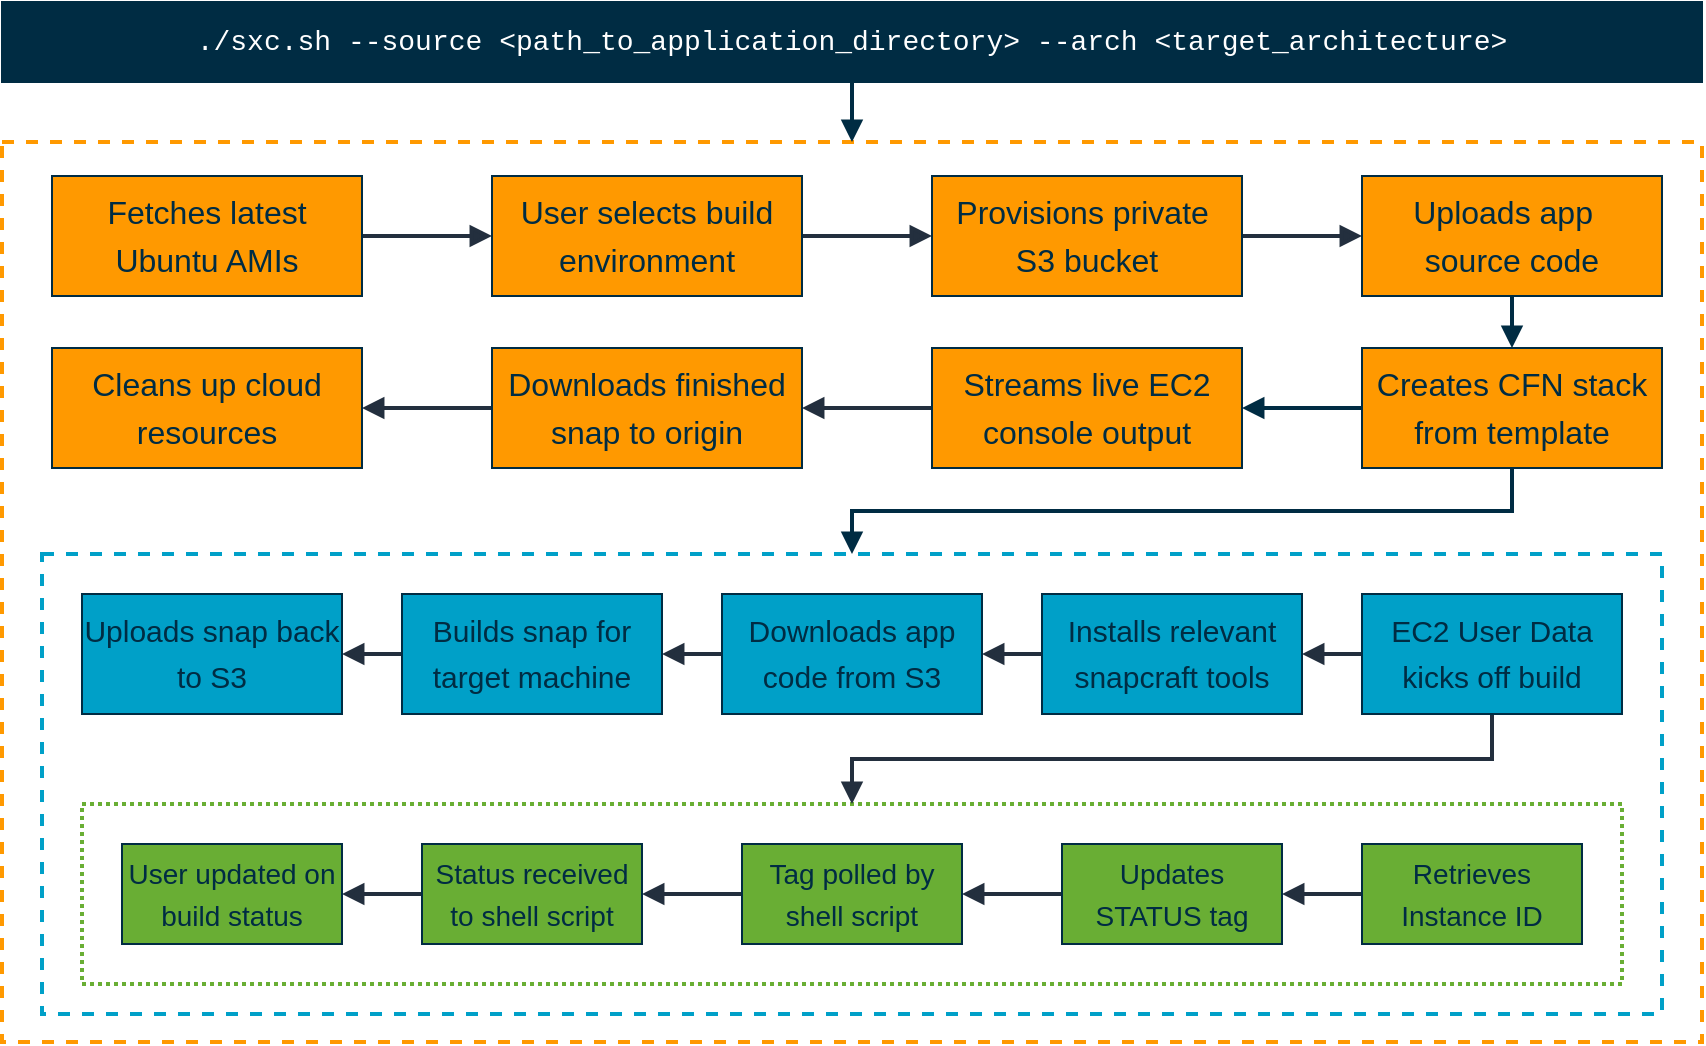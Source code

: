 <mxfile version="12.4.8" type="device"><diagram id="hZFv4ffKLorTrqGwkvIZ" name="Page-1"><mxGraphModel dx="1758" dy="489" grid="1" gridSize="10" guides="1" tooltips="1" connect="1" arrows="1" fold="1" page="1" pageScale="1" pageWidth="850" pageHeight="1100" math="0" shadow="0"><root><mxCell id="0"/><mxCell id="1" parent="0"/><mxCell id="pLLIMzZULGcddtNxqepj-55" value="" style="rounded=0;whiteSpace=wrap;html=1;strokeColor=#ff9900;fillColor=none;fontFamily=Helvetica;fontSize=16;fontColor=#002c43;dashed=1;strokeWidth=2;" parent="1" vertex="1"><mxGeometry y="180" width="850" height="450" as="geometry"/></mxCell><mxCell id="pLLIMzZULGcddtNxqepj-37" value="" style="rounded=0;whiteSpace=wrap;html=1;strokeColor=#00a0c8;fillColor=none;fontFamily=Helvetica;fontSize=16;fontColor=#002c43;dashed=1;strokeWidth=2;" parent="1" vertex="1"><mxGeometry x="20" y="386" width="810" height="230" as="geometry"/></mxCell><mxCell id="pLLIMzZULGcddtNxqepj-42" value="" style="rounded=0;whiteSpace=wrap;html=1;dashed=1;strokeColor=#69ae34;strokeWidth=2;fillColor=none;fontFamily=Helvetica;fontSize=15;fontColor=#002c43;dashPattern=1 1;" parent="1" vertex="1"><mxGeometry x="40" y="511" width="770" height="90" as="geometry"/></mxCell><mxCell id="pLLIMzZULGcddtNxqepj-8" style="edgeStyle=orthogonalEdgeStyle;orthogonalLoop=1;jettySize=auto;html=1;entryX=0;entryY=0.5;entryDx=0;entryDy=0;fontFamily=Helvetica;fontSize=16;fontColor=#002c43;strokeColor=#232f3e;strokeWidth=2;endArrow=block;endFill=1;rounded=0;comic=0;" parent="1" source="pLLIMzZULGcddtNxqepj-1" target="pLLIMzZULGcddtNxqepj-7" edge="1"><mxGeometry relative="1" as="geometry"/></mxCell><mxCell id="pLLIMzZULGcddtNxqepj-1" value="&lt;p style=&quot;line-height: 150% ; font-size: 16px&quot;&gt;Fetches latest Ubuntu AMIs&lt;/p&gt;" style="rounded=0;whiteSpace=wrap;html=1;fontStyle=0;fillColor=#ff9900;fontColor=#002c43;strokeColor=#002c43;fontSize=16;fontFamily=Helvetica;" parent="1" vertex="1"><mxGeometry x="25" y="197" width="155" height="60" as="geometry"/></mxCell><mxCell id="pLLIMzZULGcddtNxqepj-33" style="edgeStyle=orthogonalEdgeStyle;rounded=0;comic=0;orthogonalLoop=1;jettySize=auto;html=1;entryX=1;entryY=0.5;entryDx=0;entryDy=0;endArrow=block;endFill=1;strokeColor=#232f3e;strokeWidth=2;fontFamily=Helvetica;fontSize=16;fontColor=#002c43;" parent="1" source="pLLIMzZULGcddtNxqepj-3" target="pLLIMzZULGcddtNxqepj-26" edge="1"><mxGeometry relative="1" as="geometry"/></mxCell><mxCell id="pLLIMzZULGcddtNxqepj-49" style="edgeStyle=orthogonalEdgeStyle;rounded=0;comic=0;orthogonalLoop=1;jettySize=auto;html=1;entryX=0.5;entryY=0;entryDx=0;entryDy=0;endArrow=block;endFill=1;strokeColor=#232f3e;strokeWidth=2;fontFamily=Helvetica;fontSize=14;fontColor=#002c43;" parent="1" source="pLLIMzZULGcddtNxqepj-3" target="pLLIMzZULGcddtNxqepj-42" edge="1"><mxGeometry relative="1" as="geometry"/></mxCell><mxCell id="pLLIMzZULGcddtNxqepj-3" value="&lt;p style=&quot;line-height: 150% ; font-size: 15px&quot;&gt;&lt;font style=&quot;font-size: 15px&quot;&gt;EC2 User Data kicks off build&lt;/font&gt;&lt;/p&gt;" style="rounded=0;whiteSpace=wrap;html=1;fontStyle=0;fillColor=#00a0c8;fontColor=#002c43;strokeColor=#002c43;fontSize=16;" parent="1" vertex="1"><mxGeometry x="680" y="406" width="130" height="60" as="geometry"/></mxCell><mxCell id="pLLIMzZULGcddtNxqepj-44" style="edgeStyle=orthogonalEdgeStyle;rounded=0;comic=0;orthogonalLoop=1;jettySize=auto;html=1;endArrow=block;endFill=1;strokeColor=#232f3e;strokeWidth=2;fontFamily=Helvetica;fontSize=14;fontColor=#002c43;" parent="1" source="pLLIMzZULGcddtNxqepj-4" target="pLLIMzZULGcddtNxqepj-38" edge="1"><mxGeometry relative="1" as="geometry"/></mxCell><mxCell id="pLLIMzZULGcddtNxqepj-4" value="&lt;p style=&quot;line-height: 150%; font-size: 14px;&quot;&gt;Retrieves Instance ID&lt;/p&gt;" style="rounded=0;whiteSpace=wrap;html=1;fontStyle=0;fillColor=#69ae34;fontColor=#002c43;strokeColor=#002c43;fontSize=14;" parent="1" vertex="1"><mxGeometry x="680" y="531" width="110" height="50" as="geometry"/></mxCell><mxCell id="pLLIMzZULGcddtNxqepj-20" style="edgeStyle=orthogonalEdgeStyle;rounded=0;comic=0;orthogonalLoop=1;jettySize=auto;html=1;entryX=0;entryY=0.5;entryDx=0;entryDy=0;endArrow=block;endFill=1;strokeColor=#232f3e;strokeWidth=2;fontFamily=Helvetica;fontSize=16;fontColor=#002c43;" parent="1" source="pLLIMzZULGcddtNxqepj-7" target="pLLIMzZULGcddtNxqepj-10" edge="1"><mxGeometry relative="1" as="geometry"/></mxCell><mxCell id="pLLIMzZULGcddtNxqepj-7" value="&lt;p style=&quot;line-height: 150%&quot;&gt;User selects build environment&lt;/p&gt;" style="rounded=0;whiteSpace=wrap;html=1;fontStyle=0;fillColor=#ff9900;fontColor=#002c43;strokeColor=#002c43;fontSize=16;fontFamily=Helvetica;" parent="1" vertex="1"><mxGeometry x="245" y="197" width="155" height="60" as="geometry"/></mxCell><mxCell id="pLLIMzZULGcddtNxqepj-21" style="edgeStyle=orthogonalEdgeStyle;rounded=0;comic=0;orthogonalLoop=1;jettySize=auto;html=1;entryX=0;entryY=0.5;entryDx=0;entryDy=0;endArrow=block;endFill=1;strokeColor=#232f3e;strokeWidth=2;fontFamily=Helvetica;fontSize=16;fontColor=#002c43;" parent="1" source="pLLIMzZULGcddtNxqepj-10" target="pLLIMzZULGcddtNxqepj-11" edge="1"><mxGeometry relative="1" as="geometry"/></mxCell><mxCell id="pLLIMzZULGcddtNxqepj-10" value="&lt;p style=&quot;line-height: 150%&quot;&gt;Provisions private&amp;nbsp; S3 bucket&lt;/p&gt;" style="rounded=0;whiteSpace=wrap;html=1;fontStyle=0;fillColor=#ff9900;fontColor=#002c43;strokeColor=#002c43;fontSize=16;fontFamily=Helvetica;" parent="1" vertex="1"><mxGeometry x="465" y="197" width="155" height="60" as="geometry"/></mxCell><mxCell id="pLLIMzZULGcddtNxqepj-61" style="edgeStyle=orthogonalEdgeStyle;rounded=0;comic=0;orthogonalLoop=1;jettySize=auto;html=1;endArrow=block;endFill=1;strokeColor=#002c43;strokeWidth=2;fontFamily=Courier New;fontSize=14;fontColor=#ffffff;" parent="1" source="pLLIMzZULGcddtNxqepj-11" target="pLLIMzZULGcddtNxqepj-58" edge="1"><mxGeometry relative="1" as="geometry"/></mxCell><mxCell id="pLLIMzZULGcddtNxqepj-11" value="&lt;p style=&quot;line-height: 150%&quot;&gt;Uploads app &amp;nbsp; source code&lt;/p&gt;" style="rounded=0;whiteSpace=wrap;html=1;fontStyle=0;fillColor=#ff9900;fontColor=#002c43;strokeColor=#002c43;fontSize=16;fontFamily=Helvetica;" parent="1" vertex="1"><mxGeometry x="680" y="197" width="150" height="60" as="geometry"/></mxCell><mxCell id="pLLIMzZULGcddtNxqepj-24" style="edgeStyle=orthogonalEdgeStyle;rounded=0;comic=0;orthogonalLoop=1;jettySize=auto;html=1;endArrow=block;endFill=1;strokeColor=#232f3e;strokeWidth=2;fontFamily=Helvetica;fontSize=16;fontColor=#002c43;" parent="1" source="pLLIMzZULGcddtNxqepj-16" target="pLLIMzZULGcddtNxqepj-17" edge="1"><mxGeometry relative="1" as="geometry"/></mxCell><mxCell id="pLLIMzZULGcddtNxqepj-16" value="&lt;p style=&quot;line-height: 150%&quot;&gt;Streams live EC2 console output&lt;/p&gt;" style="rounded=0;whiteSpace=wrap;html=1;fontStyle=0;fillColor=#ff9900;fontColor=#002c43;strokeColor=#002c43;fontSize=16;fontFamily=Helvetica;" parent="1" vertex="1"><mxGeometry x="465" y="283" width="155" height="60" as="geometry"/></mxCell><mxCell id="pLLIMzZULGcddtNxqepj-25" style="edgeStyle=orthogonalEdgeStyle;rounded=0;comic=0;orthogonalLoop=1;jettySize=auto;html=1;endArrow=block;endFill=1;strokeColor=#232f3e;strokeWidth=2;fontFamily=Helvetica;fontSize=16;fontColor=#002c43;" parent="1" source="pLLIMzZULGcddtNxqepj-17" target="pLLIMzZULGcddtNxqepj-18" edge="1"><mxGeometry relative="1" as="geometry"/></mxCell><mxCell id="pLLIMzZULGcddtNxqepj-17" value="&lt;p style=&quot;line-height: 150%&quot;&gt;Downloads finished snap to origin&lt;br&gt;&lt;/p&gt;" style="rounded=0;whiteSpace=wrap;html=1;fontStyle=0;fillColor=#ff9900;fontColor=#002c43;strokeColor=#002c43;fontSize=16;fontFamily=Helvetica;" parent="1" vertex="1"><mxGeometry x="245" y="283" width="155" height="60" as="geometry"/></mxCell><mxCell id="pLLIMzZULGcddtNxqepj-18" value="&lt;p style=&quot;line-height: 150%&quot;&gt;Cleans up cloud resources&lt;br&gt;&lt;/p&gt;" style="rounded=0;whiteSpace=wrap;html=1;fontStyle=0;fillColor=#ff9900;fontColor=#002c43;strokeColor=#002c43;fontSize=16;fontFamily=Helvetica;" parent="1" vertex="1"><mxGeometry x="25" y="283" width="155" height="60" as="geometry"/></mxCell><mxCell id="pLLIMzZULGcddtNxqepj-34" style="edgeStyle=orthogonalEdgeStyle;rounded=0;comic=0;orthogonalLoop=1;jettySize=auto;html=1;endArrow=block;endFill=1;strokeColor=#232f3e;strokeWidth=2;fontFamily=Helvetica;fontSize=16;fontColor=#002c43;" parent="1" source="pLLIMzZULGcddtNxqepj-26" target="pLLIMzZULGcddtNxqepj-27" edge="1"><mxGeometry relative="1" as="geometry"/></mxCell><mxCell id="pLLIMzZULGcddtNxqepj-26" value="&lt;p style=&quot;line-height: 150% ; font-size: 15px&quot;&gt;&lt;font style=&quot;font-size: 15px&quot;&gt;Installs relevant snapcraft tools&lt;/font&gt;&lt;/p&gt;" style="rounded=0;whiteSpace=wrap;html=1;fontStyle=0;fillColor=#00a0c8;fontColor=#002c43;strokeColor=#002c43;fontSize=16;" parent="1" vertex="1"><mxGeometry x="520" y="406" width="130" height="60" as="geometry"/></mxCell><mxCell id="pLLIMzZULGcddtNxqepj-35" style="edgeStyle=orthogonalEdgeStyle;rounded=0;comic=0;orthogonalLoop=1;jettySize=auto;html=1;endArrow=block;endFill=1;strokeColor=#232f3e;strokeWidth=2;fontFamily=Helvetica;fontSize=16;fontColor=#002c43;" parent="1" source="pLLIMzZULGcddtNxqepj-27" target="pLLIMzZULGcddtNxqepj-28" edge="1"><mxGeometry relative="1" as="geometry"/></mxCell><mxCell id="pLLIMzZULGcddtNxqepj-27" value="&lt;p style=&quot;line-height: 150% ; font-size: 15px&quot;&gt;&lt;font style=&quot;font-size: 15px&quot;&gt;Downloads app code from S3&lt;/font&gt;&lt;/p&gt;" style="rounded=0;whiteSpace=wrap;html=1;fontStyle=0;fillColor=#00a0c8;fontColor=#002c43;strokeColor=#002c43;fontSize=16;" parent="1" vertex="1"><mxGeometry x="360" y="406" width="130" height="60" as="geometry"/></mxCell><mxCell id="pLLIMzZULGcddtNxqepj-36" style="edgeStyle=orthogonalEdgeStyle;rounded=0;comic=0;orthogonalLoop=1;jettySize=auto;html=1;endArrow=block;endFill=1;strokeColor=#232f3e;strokeWidth=2;fontFamily=Helvetica;fontSize=16;fontColor=#002c43;" parent="1" source="pLLIMzZULGcddtNxqepj-28" target="pLLIMzZULGcddtNxqepj-32" edge="1"><mxGeometry relative="1" as="geometry"/></mxCell><mxCell id="pLLIMzZULGcddtNxqepj-28" value="&lt;p style=&quot;line-height: 150% ; font-size: 15px&quot;&gt;&lt;font style=&quot;font-size: 15px&quot;&gt;Builds snap for target machine&lt;/font&gt;&lt;/p&gt;" style="rounded=0;whiteSpace=wrap;html=1;fontStyle=0;fillColor=#00a0c8;fontColor=#002c43;strokeColor=#002c43;fontSize=16;" parent="1" vertex="1"><mxGeometry x="200" y="406" width="130" height="60" as="geometry"/></mxCell><mxCell id="pLLIMzZULGcddtNxqepj-32" value="&lt;p style=&quot;line-height: 150% ; font-size: 15px&quot;&gt;&lt;font style=&quot;font-size: 15px&quot;&gt;Uploads snap back to S3&lt;br&gt;&lt;/font&gt;&lt;/p&gt;" style="rounded=0;whiteSpace=wrap;html=1;fontStyle=0;fillColor=#00a0c8;fontColor=#002c43;strokeColor=#002c43;fontSize=16;" parent="1" vertex="1"><mxGeometry x="40" y="406" width="130" height="60" as="geometry"/></mxCell><mxCell id="pLLIMzZULGcddtNxqepj-45" style="edgeStyle=orthogonalEdgeStyle;rounded=0;comic=0;orthogonalLoop=1;jettySize=auto;html=1;endArrow=block;endFill=1;strokeColor=#232f3e;strokeWidth=2;fontFamily=Helvetica;fontSize=14;fontColor=#002c43;" parent="1" source="pLLIMzZULGcddtNxqepj-38" target="pLLIMzZULGcddtNxqepj-39" edge="1"><mxGeometry relative="1" as="geometry"/></mxCell><mxCell id="pLLIMzZULGcddtNxqepj-38" value="&lt;p style=&quot;line-height: 150%; font-size: 14px;&quot;&gt;Updates STATUS tag&lt;/p&gt;" style="rounded=0;whiteSpace=wrap;html=1;fontStyle=0;fillColor=#69ae34;fontColor=#002c43;strokeColor=#002c43;fontSize=14;" parent="1" vertex="1"><mxGeometry x="530" y="531" width="110" height="50" as="geometry"/></mxCell><mxCell id="pLLIMzZULGcddtNxqepj-46" style="edgeStyle=orthogonalEdgeStyle;rounded=0;comic=0;orthogonalLoop=1;jettySize=auto;html=1;entryX=1;entryY=0.5;entryDx=0;entryDy=0;endArrow=block;endFill=1;strokeColor=#232f3e;strokeWidth=2;fontFamily=Helvetica;fontSize=14;fontColor=#002c43;" parent="1" source="pLLIMzZULGcddtNxqepj-39" target="pLLIMzZULGcddtNxqepj-40" edge="1"><mxGeometry relative="1" as="geometry"/></mxCell><mxCell id="pLLIMzZULGcddtNxqepj-39" value="&lt;p style=&quot;line-height: 150%; font-size: 14px;&quot;&gt;Tag polled by shell script&lt;/p&gt;" style="rounded=0;whiteSpace=wrap;html=1;fontStyle=0;fillColor=#69ae34;fontColor=#002c43;strokeColor=#002c43;fontSize=14;" parent="1" vertex="1"><mxGeometry x="370" y="531" width="110" height="50" as="geometry"/></mxCell><mxCell id="pLLIMzZULGcddtNxqepj-47" style="edgeStyle=orthogonalEdgeStyle;rounded=0;comic=0;orthogonalLoop=1;jettySize=auto;html=1;entryX=1;entryY=0.5;entryDx=0;entryDy=0;endArrow=block;endFill=1;strokeColor=#232f3e;strokeWidth=2;fontFamily=Helvetica;fontSize=14;fontColor=#002c43;" parent="1" source="pLLIMzZULGcddtNxqepj-40" target="pLLIMzZULGcddtNxqepj-41" edge="1"><mxGeometry relative="1" as="geometry"/></mxCell><mxCell id="pLLIMzZULGcddtNxqepj-40" value="&lt;p style=&quot;line-height: 150%; font-size: 14px;&quot;&gt;Status received to shell script&lt;/p&gt;" style="rounded=0;whiteSpace=wrap;html=1;fontStyle=0;fillColor=#69ae34;fontColor=#002c43;strokeColor=#002c43;fontSize=14;" parent="1" vertex="1"><mxGeometry x="210" y="531" width="110" height="50" as="geometry"/></mxCell><mxCell id="pLLIMzZULGcddtNxqepj-41" value="&lt;p style=&quot;line-height: 150%; font-size: 14px;&quot;&gt;User updated on build status&lt;/p&gt;" style="rounded=0;whiteSpace=wrap;html=1;fontStyle=0;fillColor=#69ae34;fontColor=#002c43;strokeColor=#002c43;fontSize=14;" parent="1" vertex="1"><mxGeometry x="60" y="531" width="110" height="50" as="geometry"/></mxCell><mxCell id="pLLIMzZULGcddtNxqepj-56" style="edgeStyle=orthogonalEdgeStyle;rounded=0;comic=0;orthogonalLoop=1;jettySize=auto;html=1;endArrow=block;endFill=1;strokeColor=#002c43;strokeWidth=2;fontFamily=Courier New;fontSize=14;fontColor=#002c43;" parent="1" source="pLLIMzZULGcddtNxqepj-52" target="pLLIMzZULGcddtNxqepj-55" edge="1"><mxGeometry relative="1" as="geometry"/></mxCell><mxCell id="pLLIMzZULGcddtNxqepj-52" value="&lt;font style=&quot;font-size: 14px&quot;&gt;./sxc.sh --source &amp;lt;path_to_application_directory&amp;gt; --arch &amp;lt;target_architecture&amp;gt;&lt;/font&gt;" style="rounded=0;whiteSpace=wrap;html=1;fontStyle=0;fillColor=#002c43;fontColor=#ffffff;strokeColor=#002c43;fontSize=16;fontFamily=Courier New;labelPosition=center;verticalLabelPosition=middle;align=center;verticalAlign=middle;" parent="1" vertex="1"><mxGeometry y="110" width="850" height="40" as="geometry"/></mxCell><mxCell id="pLLIMzZULGcddtNxqepj-62" style="edgeStyle=orthogonalEdgeStyle;rounded=0;comic=0;orthogonalLoop=1;jettySize=auto;html=1;endArrow=block;endFill=1;strokeColor=#002c43;strokeWidth=2;fontFamily=Courier New;fontSize=14;fontColor=#ffffff;" parent="1" source="pLLIMzZULGcddtNxqepj-58" target="pLLIMzZULGcddtNxqepj-16" edge="1"><mxGeometry relative="1" as="geometry"/></mxCell><mxCell id="pLLIMzZULGcddtNxqepj-63" style="edgeStyle=orthogonalEdgeStyle;rounded=0;comic=0;orthogonalLoop=1;jettySize=auto;html=1;entryX=0.5;entryY=0;entryDx=0;entryDy=0;endArrow=block;endFill=1;strokeColor=#002c43;strokeWidth=2;fontFamily=Courier New;fontSize=14;fontColor=#ffffff;" parent="1" source="pLLIMzZULGcddtNxqepj-58" target="pLLIMzZULGcddtNxqepj-37" edge="1"><mxGeometry relative="1" as="geometry"/></mxCell><mxCell id="pLLIMzZULGcddtNxqepj-58" value="&lt;p style=&quot;line-height: 150%&quot;&gt;Creates CFN stack from template&lt;/p&gt;" style="rounded=0;whiteSpace=wrap;html=1;fontStyle=0;fillColor=#ff9900;fontColor=#002c43;strokeColor=#002c43;fontSize=16;fontFamily=Helvetica;" parent="1" vertex="1"><mxGeometry x="680" y="283" width="150" height="60" as="geometry"/></mxCell></root></mxGraphModel></diagram></mxfile>